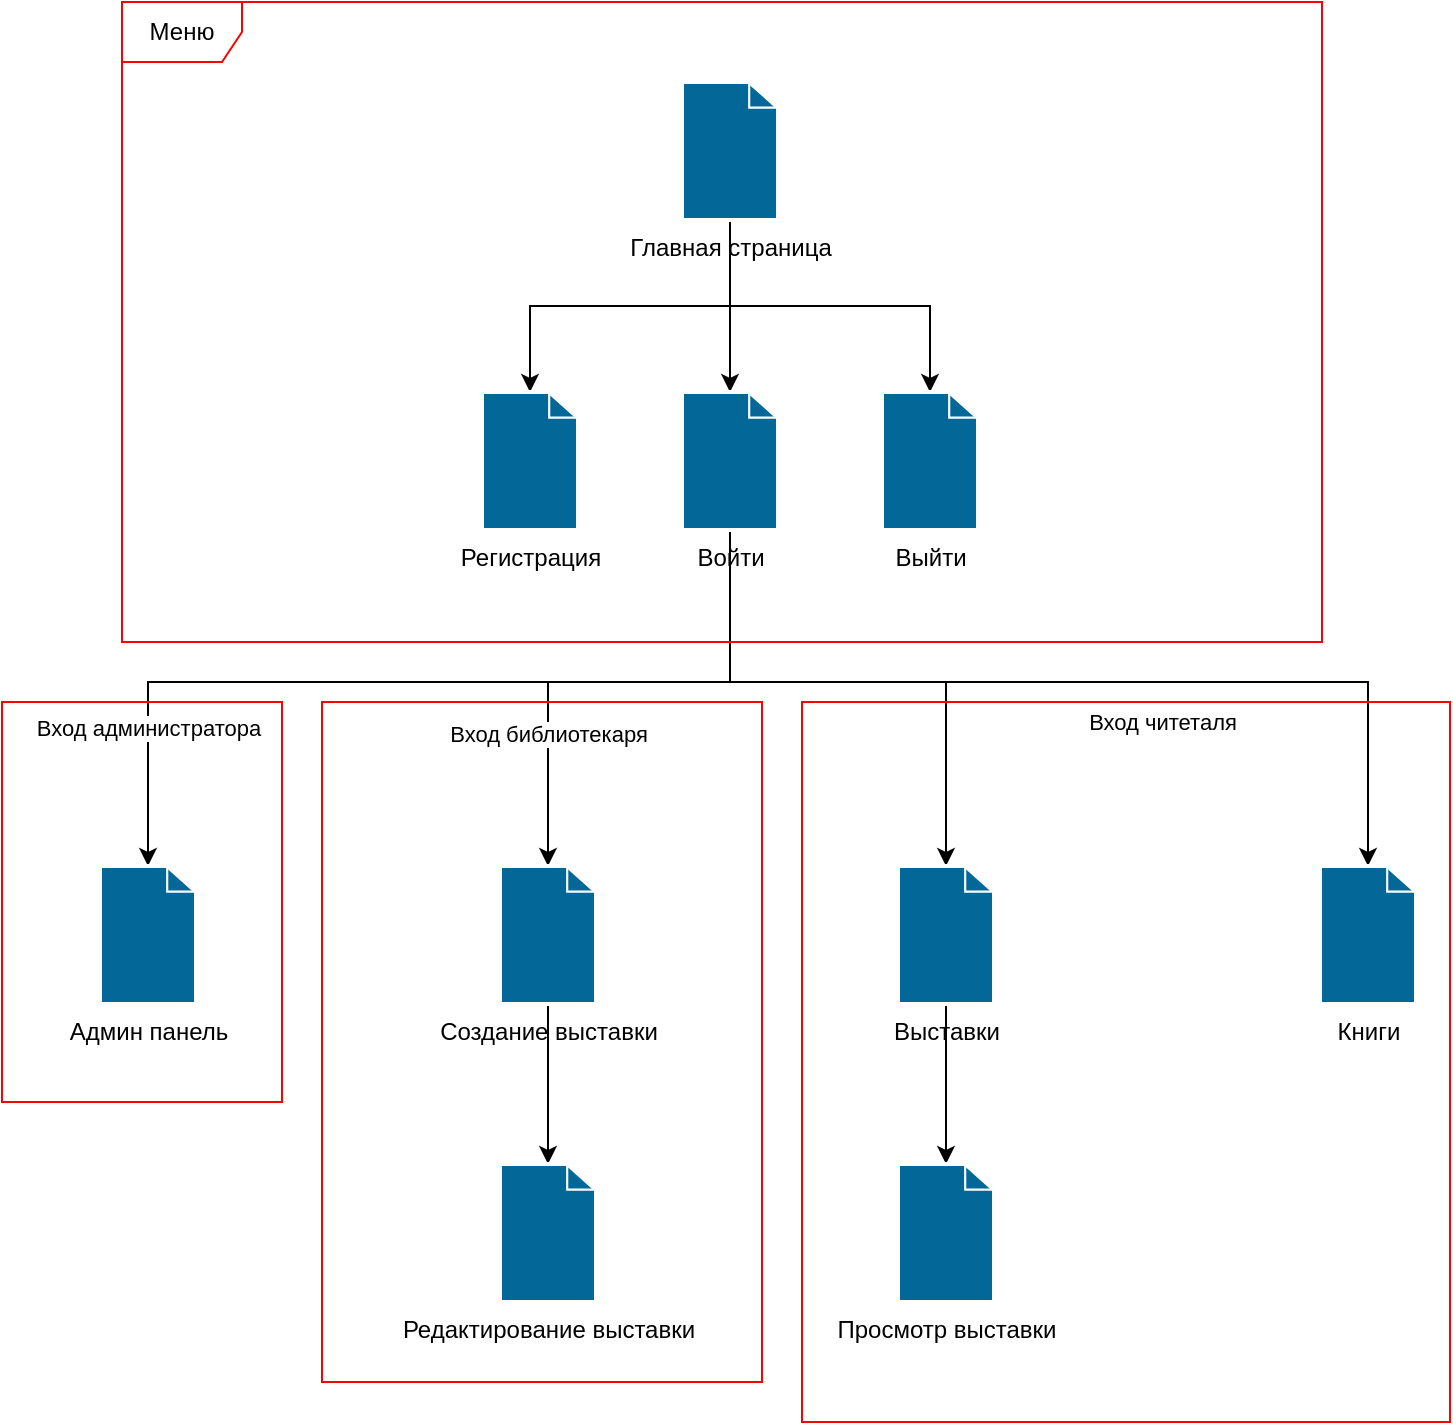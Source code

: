 <mxfile version="27.0.6">
  <diagram name="Страница — 1" id="SHtKfb9bk1ScCOhftmMR">
    <mxGraphModel dx="1023" dy="1110" grid="1" gridSize="10" guides="1" tooltips="1" connect="1" arrows="1" fold="1" page="1" pageScale="1" pageWidth="827" pageHeight="1169" math="0" shadow="0">
      <root>
        <mxCell id="0" />
        <mxCell id="1" parent="0" />
        <mxCell id="gdnxWhCH2nP8TQnxxJB4-7" style="edgeStyle=orthogonalEdgeStyle;rounded=0;orthogonalLoop=1;jettySize=auto;html=1;exitX=0.5;exitY=1;exitDx=0;exitDy=0;exitPerimeter=0;" edge="1" parent="1" source="gdnxWhCH2nP8TQnxxJB4-1" target="gdnxWhCH2nP8TQnxxJB4-5">
          <mxGeometry relative="1" as="geometry" />
        </mxCell>
        <mxCell id="gdnxWhCH2nP8TQnxxJB4-17" style="edgeStyle=orthogonalEdgeStyle;rounded=0;orthogonalLoop=1;jettySize=auto;html=1;exitX=0.5;exitY=1;exitDx=0;exitDy=0;exitPerimeter=0;" edge="1" parent="1" source="gdnxWhCH2nP8TQnxxJB4-1" target="gdnxWhCH2nP8TQnxxJB4-9">
          <mxGeometry relative="1" as="geometry" />
        </mxCell>
        <mxCell id="gdnxWhCH2nP8TQnxxJB4-19" style="edgeStyle=orthogonalEdgeStyle;rounded=0;orthogonalLoop=1;jettySize=auto;html=1;exitX=0.5;exitY=1;exitDx=0;exitDy=0;exitPerimeter=0;" edge="1" parent="1" source="gdnxWhCH2nP8TQnxxJB4-1" target="gdnxWhCH2nP8TQnxxJB4-18">
          <mxGeometry relative="1" as="geometry" />
        </mxCell>
        <mxCell id="gdnxWhCH2nP8TQnxxJB4-1" value="&lt;div&gt;Главная страница&lt;/div&gt;&lt;div&gt;&lt;br&gt;&lt;/div&gt;" style="shape=mxgraph.cisco.misc.page_icon;html=1;pointerEvents=1;dashed=0;fillColor=#036897;strokeColor=#ffffff;strokeWidth=2;verticalLabelPosition=bottom;verticalAlign=top;align=center;outlineConnect=0;" vertex="1" parent="1">
          <mxGeometry x="580" y="430" width="48" height="69" as="geometry" />
        </mxCell>
        <mxCell id="gdnxWhCH2nP8TQnxxJB4-5" value="&lt;div&gt;Регистрация&lt;/div&gt;" style="shape=mxgraph.cisco.misc.page_icon;html=1;pointerEvents=1;dashed=0;fillColor=#036897;strokeColor=#ffffff;strokeWidth=2;verticalLabelPosition=bottom;verticalAlign=top;align=center;outlineConnect=0;" vertex="1" parent="1">
          <mxGeometry x="480" y="585" width="48" height="69" as="geometry" />
        </mxCell>
        <mxCell id="gdnxWhCH2nP8TQnxxJB4-20" style="edgeStyle=orthogonalEdgeStyle;rounded=0;orthogonalLoop=1;jettySize=auto;html=1;exitX=0.5;exitY=1;exitDx=0;exitDy=0;exitPerimeter=0;" edge="1" parent="1" source="gdnxWhCH2nP8TQnxxJB4-9" target="gdnxWhCH2nP8TQnxxJB4-22">
          <mxGeometry relative="1" as="geometry">
            <mxPoint x="400" y="800" as="targetPoint" />
            <Array as="points">
              <mxPoint x="604" y="730" />
              <mxPoint x="313" y="730" />
            </Array>
          </mxGeometry>
        </mxCell>
        <mxCell id="gdnxWhCH2nP8TQnxxJB4-21" value="Вход администратора" style="edgeLabel;html=1;align=center;verticalAlign=middle;resizable=0;points=[];" vertex="1" connectable="0" parent="gdnxWhCH2nP8TQnxxJB4-20">
          <mxGeometry x="0.13" y="1" relative="1" as="geometry">
            <mxPoint x="-108" y="22" as="offset" />
          </mxGeometry>
        </mxCell>
        <mxCell id="gdnxWhCH2nP8TQnxxJB4-23" style="edgeStyle=orthogonalEdgeStyle;rounded=0;orthogonalLoop=1;jettySize=auto;html=1;exitX=0.5;exitY=1;exitDx=0;exitDy=0;exitPerimeter=0;" edge="1" parent="1" source="gdnxWhCH2nP8TQnxxJB4-9" target="gdnxWhCH2nP8TQnxxJB4-25">
          <mxGeometry relative="1" as="geometry">
            <mxPoint x="603.667" y="800" as="targetPoint" />
            <Array as="points">
              <mxPoint x="604" y="730" />
              <mxPoint x="513" y="730" />
            </Array>
          </mxGeometry>
        </mxCell>
        <mxCell id="gdnxWhCH2nP8TQnxxJB4-24" value="Вход библиотекаря" style="edgeLabel;html=1;align=center;verticalAlign=middle;resizable=0;points=[];" vertex="1" connectable="0" parent="gdnxWhCH2nP8TQnxxJB4-23">
          <mxGeometry x="0.224" y="4" relative="1" as="geometry">
            <mxPoint x="-9" y="22" as="offset" />
          </mxGeometry>
        </mxCell>
        <mxCell id="gdnxWhCH2nP8TQnxxJB4-26" style="edgeStyle=orthogonalEdgeStyle;rounded=0;orthogonalLoop=1;jettySize=auto;html=1;exitX=0.5;exitY=1;exitDx=0;exitDy=0;exitPerimeter=0;" edge="1" parent="1" source="gdnxWhCH2nP8TQnxxJB4-9" target="gdnxWhCH2nP8TQnxxJB4-27">
          <mxGeometry relative="1" as="geometry">
            <mxPoint x="800" y="800" as="targetPoint" />
            <Array as="points">
              <mxPoint x="604" y="730" />
              <mxPoint x="712" y="730" />
            </Array>
          </mxGeometry>
        </mxCell>
        <mxCell id="gdnxWhCH2nP8TQnxxJB4-30" style="edgeStyle=orthogonalEdgeStyle;rounded=0;orthogonalLoop=1;jettySize=auto;html=1;exitX=0.5;exitY=1;exitDx=0;exitDy=0;exitPerimeter=0;" edge="1" parent="1" source="gdnxWhCH2nP8TQnxxJB4-9" target="gdnxWhCH2nP8TQnxxJB4-29">
          <mxGeometry relative="1" as="geometry">
            <Array as="points">
              <mxPoint x="604" y="730" />
              <mxPoint x="923" y="730" />
            </Array>
          </mxGeometry>
        </mxCell>
        <mxCell id="gdnxWhCH2nP8TQnxxJB4-32" value="Вход читеталя" style="edgeLabel;html=1;align=center;verticalAlign=middle;resizable=0;points=[];" vertex="1" connectable="0" parent="gdnxWhCH2nP8TQnxxJB4-30">
          <mxGeometry x="-0.556" relative="1" as="geometry">
            <mxPoint x="184" y="20" as="offset" />
          </mxGeometry>
        </mxCell>
        <mxCell id="gdnxWhCH2nP8TQnxxJB4-9" value="Войти" style="shape=mxgraph.cisco.misc.page_icon;html=1;pointerEvents=1;dashed=0;fillColor=#036897;strokeColor=#ffffff;strokeWidth=2;verticalLabelPosition=bottom;verticalAlign=top;align=center;outlineConnect=0;" vertex="1" parent="1">
          <mxGeometry x="580" y="585" width="48" height="69" as="geometry" />
        </mxCell>
        <mxCell id="gdnxWhCH2nP8TQnxxJB4-16" value="Меню" style="shape=umlFrame;whiteSpace=wrap;html=1;pointerEvents=0;strokeColor=#FF0000;" vertex="1" parent="1">
          <mxGeometry x="300" y="390" width="600" height="320" as="geometry" />
        </mxCell>
        <mxCell id="gdnxWhCH2nP8TQnxxJB4-18" value="&lt;div&gt;Выйти&lt;/div&gt;" style="shape=mxgraph.cisco.misc.page_icon;html=1;pointerEvents=1;dashed=0;fillColor=#036897;strokeColor=#ffffff;strokeWidth=2;verticalLabelPosition=bottom;verticalAlign=top;align=center;outlineConnect=0;" vertex="1" parent="1">
          <mxGeometry x="680" y="585" width="48" height="69" as="geometry" />
        </mxCell>
        <mxCell id="gdnxWhCH2nP8TQnxxJB4-22" value="Админ панель" style="shape=mxgraph.cisco.misc.page_icon;html=1;pointerEvents=1;dashed=0;fillColor=#036897;strokeColor=#ffffff;strokeWidth=2;verticalLabelPosition=bottom;verticalAlign=top;align=center;outlineConnect=0;" vertex="1" parent="1">
          <mxGeometry x="289" y="822" width="48" height="69" as="geometry" />
        </mxCell>
        <mxCell id="gdnxWhCH2nP8TQnxxJB4-38" value="" style="edgeStyle=orthogonalEdgeStyle;rounded=0;orthogonalLoop=1;jettySize=auto;html=1;" edge="1" parent="1" source="gdnxWhCH2nP8TQnxxJB4-25" target="gdnxWhCH2nP8TQnxxJB4-37">
          <mxGeometry relative="1" as="geometry" />
        </mxCell>
        <mxCell id="gdnxWhCH2nP8TQnxxJB4-25" value="Создание выставки" style="shape=mxgraph.cisco.misc.page_icon;html=1;pointerEvents=1;dashed=0;fillColor=#036897;strokeColor=#ffffff;strokeWidth=2;verticalLabelPosition=bottom;verticalAlign=top;align=center;outlineConnect=0;" vertex="1" parent="1">
          <mxGeometry x="489" y="822" width="48" height="69" as="geometry" />
        </mxCell>
        <mxCell id="gdnxWhCH2nP8TQnxxJB4-41" value="" style="edgeStyle=orthogonalEdgeStyle;rounded=0;orthogonalLoop=1;jettySize=auto;html=1;" edge="1" parent="1" source="gdnxWhCH2nP8TQnxxJB4-27" target="gdnxWhCH2nP8TQnxxJB4-40">
          <mxGeometry relative="1" as="geometry" />
        </mxCell>
        <mxCell id="gdnxWhCH2nP8TQnxxJB4-27" value="Выставки" style="shape=mxgraph.cisco.misc.page_icon;html=1;pointerEvents=1;dashed=0;fillColor=#036897;strokeColor=#ffffff;strokeWidth=2;verticalLabelPosition=bottom;verticalAlign=top;align=center;outlineConnect=0;" vertex="1" parent="1">
          <mxGeometry x="688" y="822" width="48" height="69" as="geometry" />
        </mxCell>
        <mxCell id="gdnxWhCH2nP8TQnxxJB4-29" value="Книги" style="shape=mxgraph.cisco.misc.page_icon;html=1;pointerEvents=1;dashed=0;fillColor=#036897;strokeColor=#ffffff;strokeWidth=2;verticalLabelPosition=bottom;verticalAlign=top;align=center;outlineConnect=0;" vertex="1" parent="1">
          <mxGeometry x="899" y="822" width="48" height="69" as="geometry" />
        </mxCell>
        <mxCell id="gdnxWhCH2nP8TQnxxJB4-36" value="" style="rounded=0;whiteSpace=wrap;html=1;fillColor=none;strokeColor=#FF0000;" vertex="1" parent="1">
          <mxGeometry x="640" y="740" width="324" height="360" as="geometry" />
        </mxCell>
        <mxCell id="gdnxWhCH2nP8TQnxxJB4-37" value="Редактирование выставки" style="shape=mxgraph.cisco.misc.page_icon;html=1;pointerEvents=1;dashed=0;fillColor=#036897;strokeColor=#ffffff;strokeWidth=2;verticalLabelPosition=bottom;verticalAlign=top;align=center;outlineConnect=0;" vertex="1" parent="1">
          <mxGeometry x="489" y="971" width="48" height="69" as="geometry" />
        </mxCell>
        <mxCell id="gdnxWhCH2nP8TQnxxJB4-39" value="" style="rounded=0;whiteSpace=wrap;html=1;fillColor=none;strokeColor=#FF0000;" vertex="1" parent="1">
          <mxGeometry x="400" y="740" width="220" height="340" as="geometry" />
        </mxCell>
        <mxCell id="gdnxWhCH2nP8TQnxxJB4-40" value="Просмотр выставки" style="shape=mxgraph.cisco.misc.page_icon;html=1;pointerEvents=1;dashed=0;fillColor=#036897;strokeColor=#ffffff;strokeWidth=2;verticalLabelPosition=bottom;verticalAlign=top;align=center;outlineConnect=0;" vertex="1" parent="1">
          <mxGeometry x="688" y="971" width="48" height="69" as="geometry" />
        </mxCell>
        <mxCell id="gdnxWhCH2nP8TQnxxJB4-42" value="" style="rounded=0;whiteSpace=wrap;html=1;fillColor=none;strokeColor=#FF0000;" vertex="1" parent="1">
          <mxGeometry x="240" y="740" width="140" height="200" as="geometry" />
        </mxCell>
      </root>
    </mxGraphModel>
  </diagram>
</mxfile>
